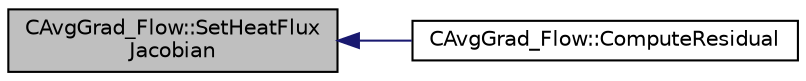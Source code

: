 digraph "CAvgGrad_Flow::SetHeatFluxJacobian"
{
  edge [fontname="Helvetica",fontsize="10",labelfontname="Helvetica",labelfontsize="10"];
  node [fontname="Helvetica",fontsize="10",shape=record];
  rankdir="LR";
  Node28 [label="CAvgGrad_Flow::SetHeatFlux\lJacobian",height=0.2,width=0.4,color="black", fillcolor="grey75", style="filled", fontcolor="black"];
  Node28 -> Node29 [dir="back",color="midnightblue",fontsize="10",style="solid",fontname="Helvetica"];
  Node29 [label="CAvgGrad_Flow::ComputeResidual",height=0.2,width=0.4,color="black", fillcolor="white", style="filled",URL="$class_c_avg_grad___flow.html#a1c12e066648de65a083bc9aea10df100",tooltip="Compute the viscous flow residual using an average of gradients. "];
}
